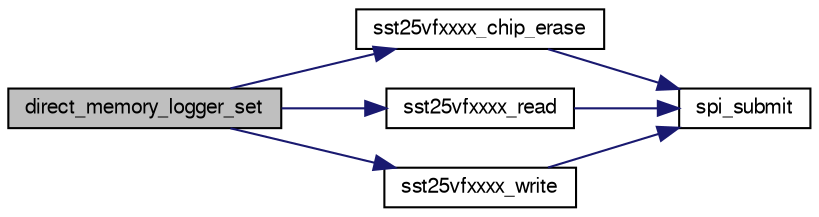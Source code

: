 digraph "direct_memory_logger_set"
{
  edge [fontname="FreeSans",fontsize="10",labelfontname="FreeSans",labelfontsize="10"];
  node [fontname="FreeSans",fontsize="10",shape=record];
  rankdir="LR";
  Node1 [label="direct_memory_logger_set",height=0.2,width=0.4,color="black", fillcolor="grey75", style="filled", fontcolor="black"];
  Node1 -> Node2 [color="midnightblue",fontsize="10",style="solid",fontname="FreeSans"];
  Node2 [label="sst25vfxxxx_chip_erase",height=0.2,width=0.4,color="black", fillcolor="white", style="filled",URL="$sst25vfxxxx_8c.html#a7f02b91306284197c23a3a2457f109ce",tooltip="Full chip erase. "];
  Node2 -> Node3 [color="midnightblue",fontsize="10",style="solid",fontname="FreeSans"];
  Node3 [label="spi_submit",height=0.2,width=0.4,color="black", fillcolor="white", style="filled",URL="$group__spi.html#ga5d383931766cb373ebad0b8bc26d439d",tooltip="Submit SPI transaction. "];
  Node1 -> Node4 [color="midnightblue",fontsize="10",style="solid",fontname="FreeSans"];
  Node4 [label="sst25vfxxxx_read",height=0.2,width=0.4,color="black", fillcolor="white", style="filled",URL="$sst25vfxxxx_8c.html#a5176254063edecec07a175efcbf07623",tooltip="Read bytes Need 5 more extra bytes because of SPI overhead. "];
  Node4 -> Node3 [color="midnightblue",fontsize="10",style="solid",fontname="FreeSans"];
  Node1 -> Node5 [color="midnightblue",fontsize="10",style="solid",fontname="FreeSans"];
  Node5 [label="sst25vfxxxx_write",height=0.2,width=0.4,color="black", fillcolor="white", style="filled",URL="$sst25vfxxxx_8c.html#a1be03b499050fa71161732d91d43d994",tooltip="Write bytes. "];
  Node5 -> Node3 [color="midnightblue",fontsize="10",style="solid",fontname="FreeSans"];
}
